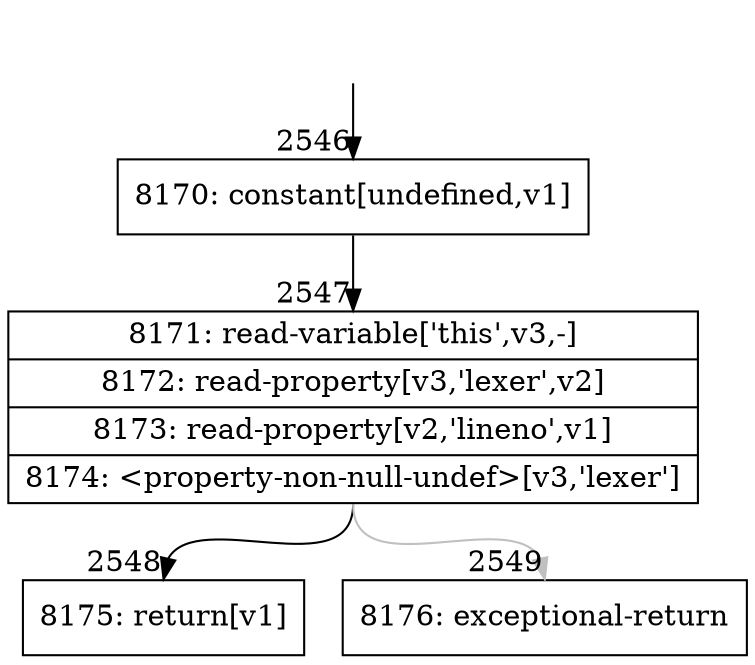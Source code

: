 digraph {
rankdir="TD"
BB_entry159[shape=none,label=""];
BB_entry159 -> BB2546 [tailport=s, headport=n, headlabel="    2546"]
BB2546 [shape=record label="{8170: constant[undefined,v1]}" ] 
BB2546 -> BB2547 [tailport=s, headport=n, headlabel="      2547"]
BB2547 [shape=record label="{8171: read-variable['this',v3,-]|8172: read-property[v3,'lexer',v2]|8173: read-property[v2,'lineno',v1]|8174: \<property-non-null-undef\>[v3,'lexer']}" ] 
BB2547 -> BB2548 [tailport=s, headport=n, headlabel="      2548"]
BB2547 -> BB2549 [tailport=s, headport=n, color=gray, headlabel="      2549"]
BB2548 [shape=record label="{8175: return[v1]}" ] 
BB2549 [shape=record label="{8176: exceptional-return}" ] 
//#$~ 2832
}
